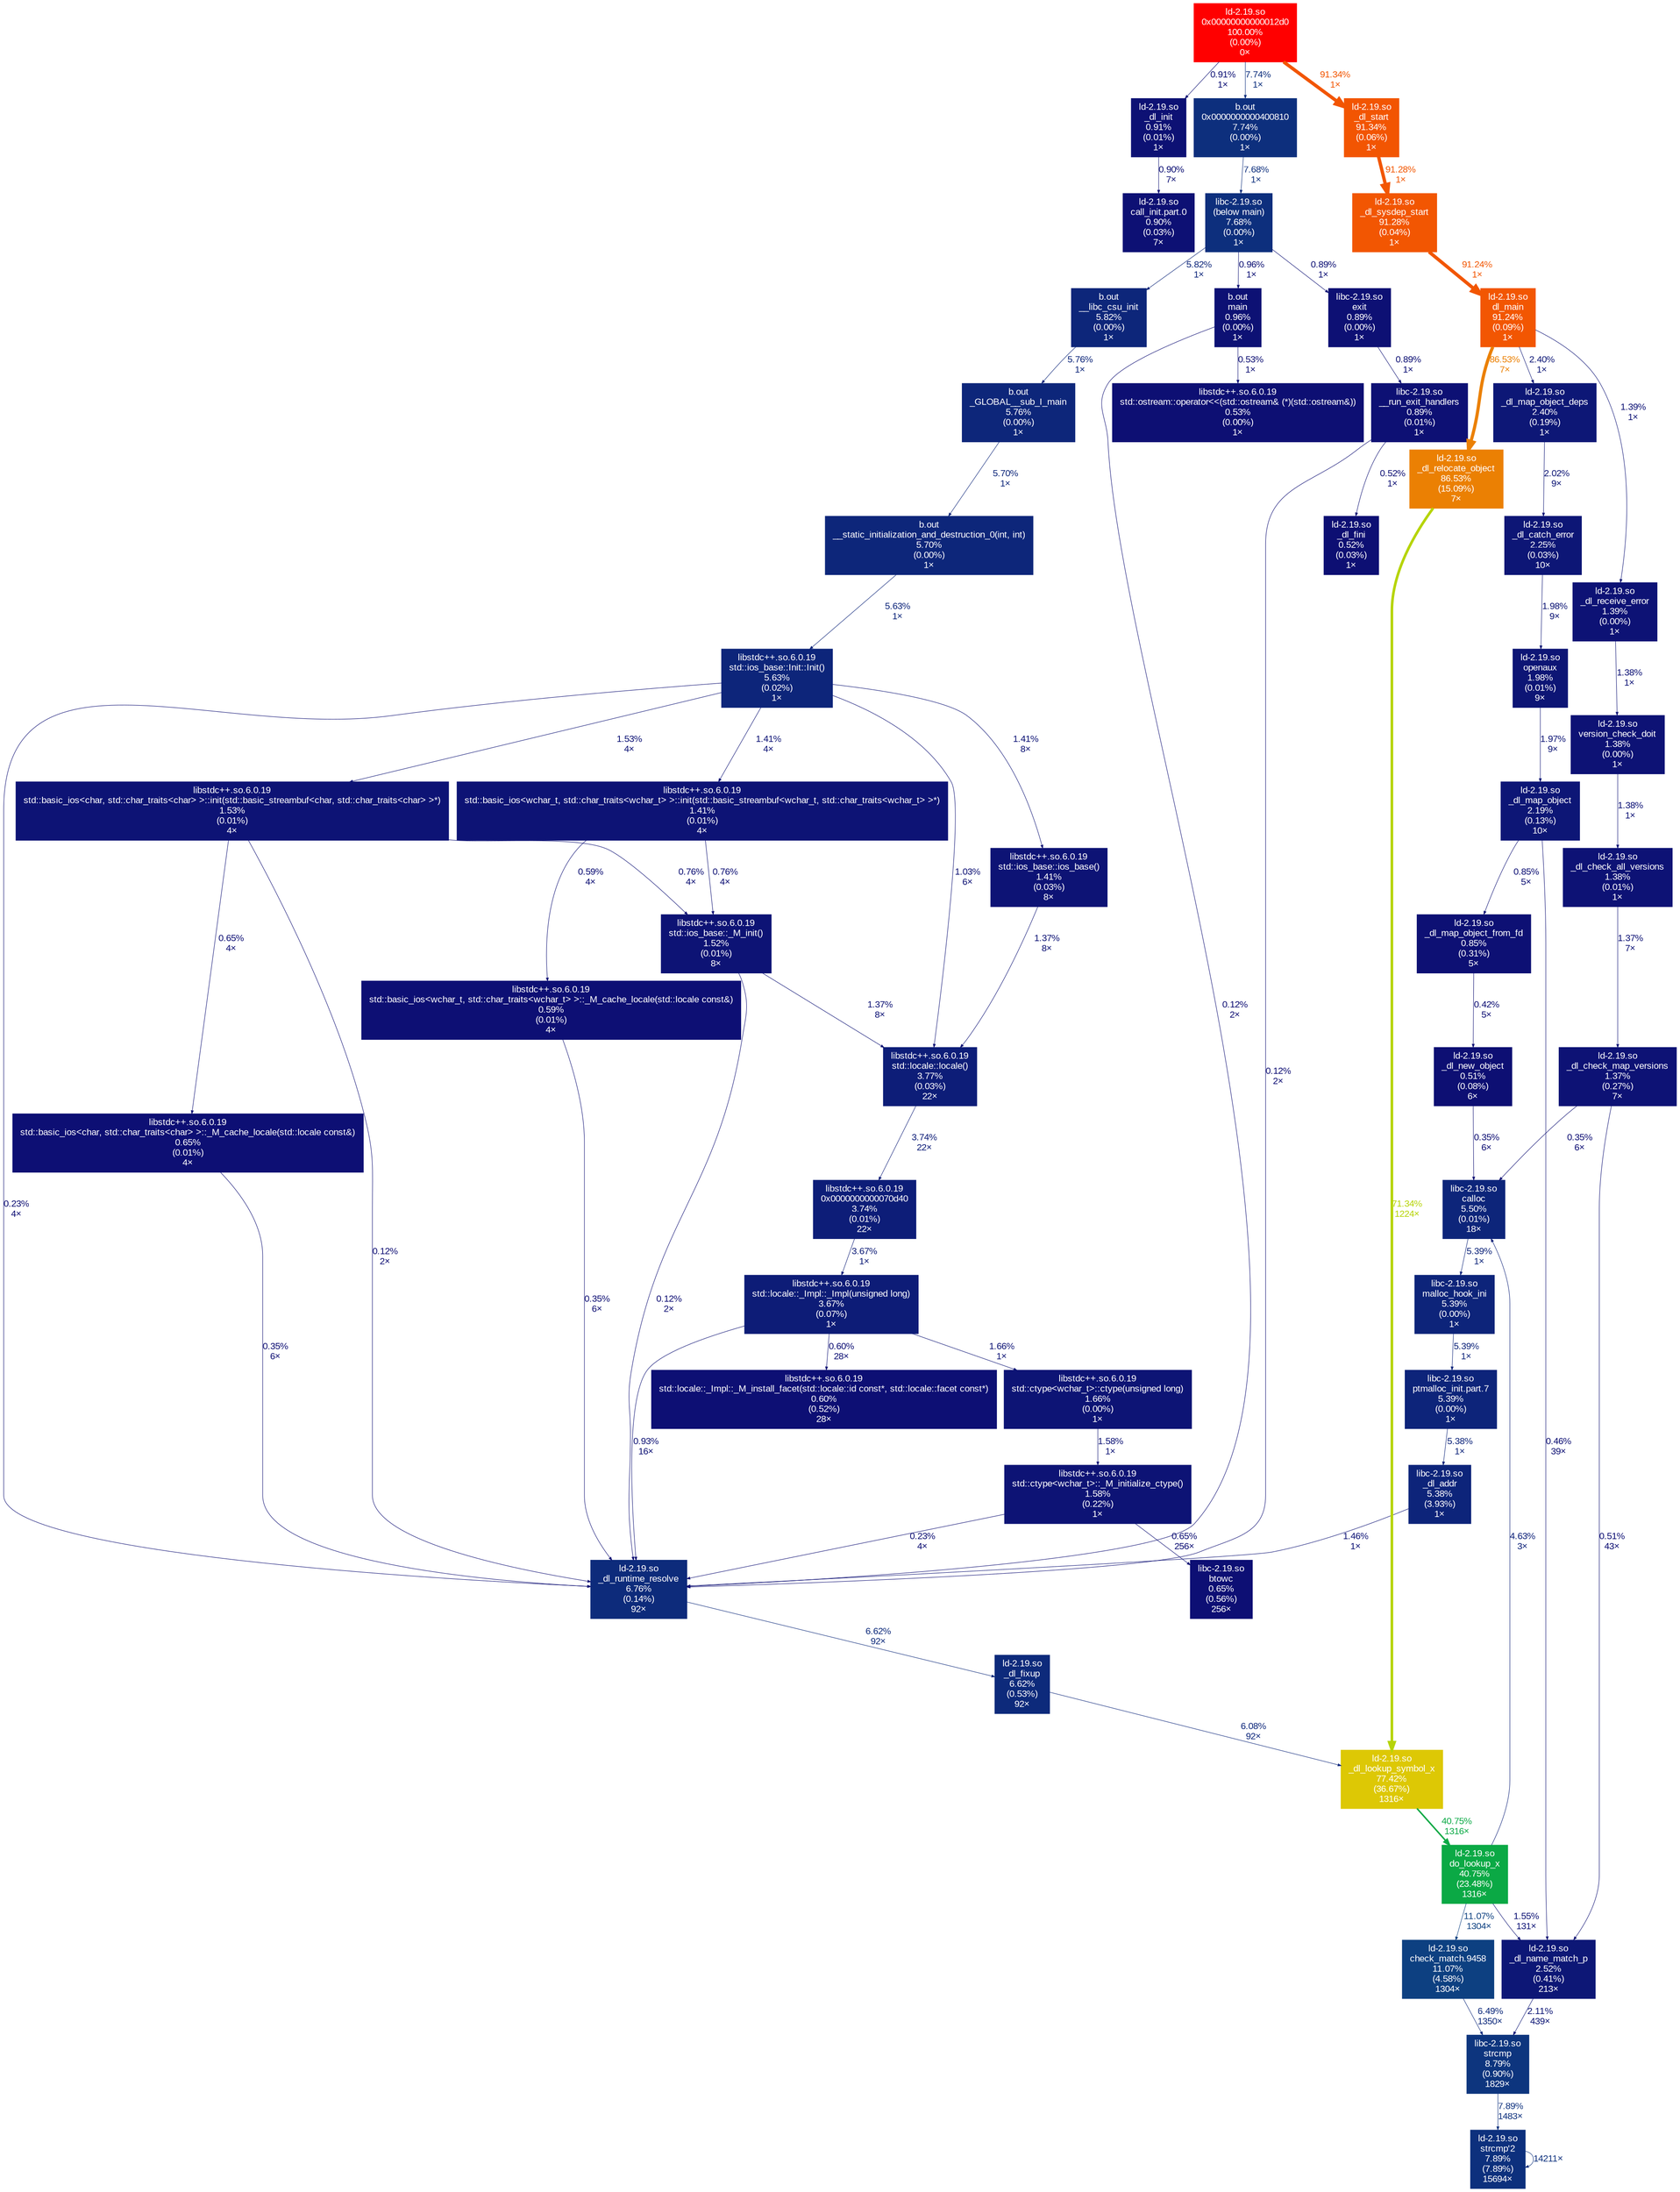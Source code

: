 digraph {
	graph [ranksep=0.25, fontname=Arial, nodesep=0.125];
	node [fontname=Arial, style=filled, height=0, width=0, shape=box, fontcolor=white];
	edge [fontname=Arial];
	"_dl_map_object" [color="#0d1676", fontcolor="#ffffff", fontsize="10.00", label="ld-2.19.so\n_dl_map_object\n2.19%\n(0.13%)\n10×"];
	"_dl_map_object" -> "_dl_name_match_p" [color="#0d0f73", label="0.46%\n39×", arrowsize="0.35", fontsize="10.00", fontcolor="#0d0f73", labeldistance="0.50", penwidth="0.50"];
	"_dl_map_object" -> "_dl_map_object_from_fd" [color="#0d1074", label="0.85%\n5×", arrowsize="0.35", fontsize="10.00", fontcolor="#0d1074", labeldistance="0.50", penwidth="0.50"];
	"_dl_check_map_versions" [color="#0d1275", fontcolor="#ffffff", fontsize="10.00", label="ld-2.19.so\n_dl_check_map_versions\n1.37%\n(0.27%)\n7×"];
	"_dl_check_map_versions" -> "_dl_name_match_p" [color="#0d0f73", label="0.51%\n43×", arrowsize="0.35", fontsize="10.00", fontcolor="#0d0f73", labeldistance="0.50", penwidth="0.50"];
	"_dl_check_map_versions" -> calloc [color="#0d0e73", label="0.35%\n6×", arrowsize="0.35", fontsize="10.00", fontcolor="#0d0e73", labeldistance="0.50", penwidth="0.50"];
	btowc [color="#0d0f74", fontcolor="#ffffff", fontsize="10.00", label="libc-2.19.so\nbtowc\n0.65%\n(0.56%)\n256×"];
	"_dl_runtime_resolve" [color="#0d2b7b", fontcolor="#ffffff", fontsize="10.00", label="ld-2.19.so\n_dl_runtime_resolve\n6.76%\n(0.14%)\n92×"];
	"_dl_runtime_resolve" -> "_dl_fixup" [color="#0d2a7b", label="6.62%\n92×", arrowsize="0.35", fontsize="10.00", fontcolor="#0d2a7b", labeldistance="0.50", penwidth="0.50"];
	"std::basic_ios<char, std::char_traits<char> >::init(std::basic_streambuf<char, std::char_traits<char> >*)" [color="#0d1375", fontcolor="#ffffff", fontsize="10.00", label="libstdc++.so.6.0.19\nstd::basic_ios<char, std::char_traits<char> >::init(std::basic_streambuf<char, std::char_traits<char> >*)\n1.53%\n(0.01%)\n4×"];
	"std::basic_ios<char, std::char_traits<char> >::init(std::basic_streambuf<char, std::char_traits<char> >*)" -> "std::ios_base::_M_init()" [color="#0d1074", label="0.76%\n4×", arrowsize="0.35", fontsize="10.00", fontcolor="#0d1074", labeldistance="0.50", penwidth="0.50"];
	"std::basic_ios<char, std::char_traits<char> >::init(std::basic_streambuf<char, std::char_traits<char> >*)" -> "std::basic_ios<char, std::char_traits<char> >::_M_cache_locale(std::locale const&)" [color="#0d0f74", label="0.65%\n4×", arrowsize="0.35", fontsize="10.00", fontcolor="#0d0f74", labeldistance="0.50", penwidth="0.50"];
	"std::basic_ios<char, std::char_traits<char> >::init(std::basic_streambuf<char, std::char_traits<char> >*)" -> "_dl_runtime_resolve" [color="#0d0d73", label="0.12%\n2×", arrowsize="0.35", fontsize="10.00", fontcolor="#0d0d73", labeldistance="0.50", penwidth="0.50"];
	"std::basic_ios<wchar_t, std::char_traits<wchar_t> >::init(std::basic_streambuf<wchar_t, std::char_traits<wchar_t> >*)" [color="#0d1375", fontcolor="#ffffff", fontsize="10.00", label="libstdc++.so.6.0.19\nstd::basic_ios<wchar_t, std::char_traits<wchar_t> >::init(std::basic_streambuf<wchar_t, std::char_traits<wchar_t> >*)\n1.41%\n(0.01%)\n4×"];
	"std::basic_ios<wchar_t, std::char_traits<wchar_t> >::init(std::basic_streambuf<wchar_t, std::char_traits<wchar_t> >*)" -> "std::ios_base::_M_init()" [color="#0d1074", label="0.76%\n4×", arrowsize="0.35", fontsize="10.00", fontcolor="#0d1074", labeldistance="0.50", penwidth="0.50"];
	"std::basic_ios<wchar_t, std::char_traits<wchar_t> >::init(std::basic_streambuf<wchar_t, std::char_traits<wchar_t> >*)" -> "std::basic_ios<wchar_t, std::char_traits<wchar_t> >::_M_cache_locale(std::locale const&)" [color="#0d0f74", label="0.59%\n4×", arrowsize="0.35", fontsize="10.00", fontcolor="#0d0f74", labeldistance="0.50", penwidth="0.50"];
	"malloc_hook_ini" [color="#0d247a", fontcolor="#ffffff", fontsize="10.00", label="libc-2.19.so\nmalloc_hook_ini\n5.39%\n(0.00%)\n1×"];
	"malloc_hook_ini" -> "ptmalloc_init.part.7" [color="#0d247a", label="5.39%\n1×", arrowsize="0.35", fontsize="10.00", fontcolor="#0d247a", labeldistance="0.50", penwidth="0.50"];
	"_dl_addr" [color="#0d247a", fontcolor="#ffffff", fontsize="10.00", label="libc-2.19.so\n_dl_addr\n5.38%\n(3.93%)\n1×"];
	"_dl_addr" -> "_dl_runtime_resolve" [color="#0d1375", label="1.46%\n1×", arrowsize="0.35", fontsize="10.00", fontcolor="#0d1375", labeldistance="0.50", penwidth="0.50"];
	"do_lookup_x" [color="#0ba945", fontcolor="#ffffff", fontsize="10.00", label="ld-2.19.so\ndo_lookup_x\n40.75%\n(23.48%)\n1316×"];
	"do_lookup_x" -> "_dl_name_match_p" [color="#0d1375", label="1.55%\n131×", arrowsize="0.35", fontsize="10.00", fontcolor="#0d1375", labeldistance="0.50", penwidth="0.50"];
	"do_lookup_x" -> "check_match.9458" [color="#0d4081", label="11.07%\n1304×", arrowsize="0.35", fontsize="10.00", fontcolor="#0d4081", labeldistance="0.50", penwidth="0.50"];
	"do_lookup_x" -> calloc [color="#0d2179", label="4.63%\n3×", arrowsize="0.35", fontsize="10.00", fontcolor="#0d2179", labeldistance="0.50", penwidth="0.50"];
	"std::basic_ios<wchar_t, std::char_traits<wchar_t> >::_M_cache_locale(std::locale const&)" [color="#0d0f74", fontcolor="#ffffff", fontsize="10.00", label="libstdc++.so.6.0.19\nstd::basic_ios<wchar_t, std::char_traits<wchar_t> >::_M_cache_locale(std::locale const&)\n0.59%\n(0.01%)\n4×"];
	"std::basic_ios<wchar_t, std::char_traits<wchar_t> >::_M_cache_locale(std::locale const&)" -> "_dl_runtime_resolve" [color="#0d0e73", label="0.35%\n6×", arrowsize="0.35", fontsize="10.00", fontcolor="#0d0e73", labeldistance="0.50", penwidth="0.50"];
	"_dl_relocate_object" [color="#eb8003", fontcolor="#ffffff", fontsize="10.00", label="ld-2.19.so\n_dl_relocate_object\n86.53%\n(15.09%)\n7×"];
	"_dl_relocate_object" -> "_dl_lookup_symbol_x" [color="#b6d406", label="71.34%\n1224×", arrowsize="0.84", fontsize="10.00", fontcolor="#b6d406", labeldistance="2.85", penwidth="2.85"];
	"std::ios_base::_M_init()" [color="#0d1375", fontcolor="#ffffff", fontsize="10.00", label="libstdc++.so.6.0.19\nstd::ios_base::_M_init()\n1.52%\n(0.01%)\n8×"];
	"std::ios_base::_M_init()" -> "_dl_runtime_resolve" [color="#0d0d73", label="0.12%\n2×", arrowsize="0.35", fontsize="10.00", fontcolor="#0d0d73", labeldistance="0.50", penwidth="0.50"];
	"std::ios_base::_M_init()" -> "std::locale::locale()" [color="#0d1275", label="1.37%\n8×", arrowsize="0.35", fontsize="10.00", fontcolor="#0d1275", labeldistance="0.50", penwidth="0.50"];
	strcmp [color="#0d357e", fontcolor="#ffffff", fontsize="10.00", label="libc-2.19.so\nstrcmp\n8.79%\n(0.90%)\n1829×"];
	strcmp -> "strcmp'2" [color="#0d307d", label="7.89%\n1483×", arrowsize="0.35", fontsize="10.00", fontcolor="#0d307d", labeldistance="0.50", penwidth="0.50"];
	"std::locale::locale()" [color="#0d1d78", fontcolor="#ffffff", fontsize="10.00", label="libstdc++.so.6.0.19\nstd::locale::locale()\n3.77%\n(0.03%)\n22×"];
	"std::locale::locale()" -> "0x0000000000070d40" [color="#0d1d78", label="3.74%\n22×", arrowsize="0.35", fontsize="10.00", fontcolor="#0d1d78", labeldistance="0.50", penwidth="0.50"];
	openaux [color="#0d1575", fontcolor="#ffffff", fontsize="10.00", label="ld-2.19.so\nopenaux\n1.98%\n(0.01%)\n9×"];
	openaux -> "_dl_map_object" [color="#0d1575", label="1.97%\n9×", arrowsize="0.35", fontsize="10.00", fontcolor="#0d1575", labeldistance="0.50", penwidth="0.50"];
	"std::locale::_Impl::_Impl(unsigned long)" [color="#0d1c77", fontcolor="#ffffff", fontsize="10.00", label="libstdc++.so.6.0.19\nstd::locale::_Impl::_Impl(unsigned long)\n3.67%\n(0.07%)\n1×"];
	"std::locale::_Impl::_Impl(unsigned long)" -> "std::ctype<wchar_t>::ctype(unsigned long)" [color="#0d1475", label="1.66%\n1×", arrowsize="0.35", fontsize="10.00", fontcolor="#0d1475", labeldistance="0.50", penwidth="0.50"];
	"std::locale::_Impl::_Impl(unsigned long)" -> "std::locale::_Impl::_M_install_facet(std::locale::id const*, std::locale::facet const*)" [color="#0d0f74", label="0.60%\n28×", arrowsize="0.35", fontsize="10.00", fontcolor="#0d0f74", labeldistance="0.50", penwidth="0.50"];
	"std::locale::_Impl::_Impl(unsigned long)" -> "_dl_runtime_resolve" [color="#0d1174", label="0.93%\n16×", arrowsize="0.35", fontsize="10.00", fontcolor="#0d1174", labeldistance="0.50", penwidth="0.50"];
	"_dl_name_match_p" [color="#0d1776", fontcolor="#ffffff", fontsize="10.00", label="ld-2.19.so\n_dl_name_match_p\n2.52%\n(0.41%)\n213×"];
	"_dl_name_match_p" -> strcmp [color="#0d1675", label="2.11%\n439×", arrowsize="0.35", fontsize="10.00", fontcolor="#0d1675", labeldistance="0.50", penwidth="0.50"];
	"_dl_init" [color="#0d1174", fontcolor="#ffffff", fontsize="10.00", label="ld-2.19.so\n_dl_init\n0.91%\n(0.01%)\n1×"];
	"_dl_init" -> "call_init.part.0" [color="#0d1074", label="0.90%\n7×", arrowsize="0.35", fontsize="10.00", fontcolor="#0d1074", labeldistance="0.50", penwidth="0.50"];
	"_dl_lookup_symbol_x" [color="#ddc805", fontcolor="#ffffff", fontsize="10.00", label="ld-2.19.so\n_dl_lookup_symbol_x\n77.42%\n(36.67%)\n1316×"];
	"_dl_lookup_symbol_x" -> "do_lookup_x" [color="#0ba945", label="40.75%\n1316×", arrowsize="0.64", fontsize="10.00", fontcolor="#0ba945", labeldistance="1.63", penwidth="1.63"];
	"_dl_catch_error" [color="#0d1676", fontcolor="#ffffff", fontsize="10.00", label="ld-2.19.so\n_dl_catch_error\n2.25%\n(0.03%)\n10×"];
	"_dl_catch_error" -> openaux [color="#0d1575", label="1.98%\n9×", arrowsize="0.35", fontsize="10.00", fontcolor="#0d1575", labeldistance="0.50", penwidth="0.50"];
	"ptmalloc_init.part.7" [color="#0d247a", fontcolor="#ffffff", fontsize="10.00", label="libc-2.19.so\nptmalloc_init.part.7\n5.39%\n(0.00%)\n1×"];
	"ptmalloc_init.part.7" -> "_dl_addr" [color="#0d247a", label="5.38%\n1×", arrowsize="0.35", fontsize="10.00", fontcolor="#0d247a", labeldistance="0.50", penwidth="0.50"];
	"_dl_start" [color="#f25502", fontcolor="#ffffff", fontsize="10.00", label="ld-2.19.so\n_dl_start\n91.34%\n(0.06%)\n1×"];
	"_dl_start" -> "_dl_sysdep_start" [color="#f25602", label="91.28%\n1×", arrowsize="0.96", fontsize="10.00", fontcolor="#f25602", labeldistance="3.65", penwidth="3.65"];
	exit [color="#0d1074", fontcolor="#ffffff", fontsize="10.00", label="libc-2.19.so\nexit\n0.89%\n(0.00%)\n1×"];
	exit -> "__run_exit_handlers" [color="#0d1074", label="0.89%\n1×", arrowsize="0.35", fontsize="10.00", fontcolor="#0d1074", labeldistance="0.50", penwidth="0.50"];
	"_dl_map_object_deps" [color="#0d1776", fontcolor="#ffffff", fontsize="10.00", label="ld-2.19.so\n_dl_map_object_deps\n2.40%\n(0.19%)\n1×"];
	"_dl_map_object_deps" -> "_dl_catch_error" [color="#0d1575", label="2.02%\n9×", arrowsize="0.35", fontsize="10.00", fontcolor="#0d1575", labeldistance="0.50", penwidth="0.50"];
	"(below main)" [color="#0d2f7d", fontcolor="#ffffff", fontsize="10.00", label="libc-2.19.so\n(below main)\n7.68%\n(0.00%)\n1×"];
	"(below main)" -> main [color="#0d1174", label="0.96%\n1×", arrowsize="0.35", fontsize="10.00", fontcolor="#0d1174", labeldistance="0.50", penwidth="0.50"];
	"(below main)" -> exit [color="#0d1074", label="0.89%\n1×", arrowsize="0.35", fontsize="10.00", fontcolor="#0d1074", labeldistance="0.50", penwidth="0.50"];
	"(below main)" -> "__libc_csu_init" [color="#0d267a", label="5.82%\n1×", arrowsize="0.35", fontsize="10.00", fontcolor="#0d267a", labeldistance="0.50", penwidth="0.50"];
	"std::locale::_Impl::_M_install_facet(std::locale::id const*, std::locale::facet const*)" [color="#0d0f74", fontcolor="#ffffff", fontsize="10.00", label="libstdc++.so.6.0.19\nstd::locale::_Impl::_M_install_facet(std::locale::id const*, std::locale::facet const*)\n0.60%\n(0.52%)\n28×"];
	"std::basic_ios<char, std::char_traits<char> >::_M_cache_locale(std::locale const&)" [color="#0d0f74", fontcolor="#ffffff", fontsize="10.00", label="libstdc++.so.6.0.19\nstd::basic_ios<char, std::char_traits<char> >::_M_cache_locale(std::locale const&)\n0.65%\n(0.01%)\n4×"];
	"std::basic_ios<char, std::char_traits<char> >::_M_cache_locale(std::locale const&)" -> "_dl_runtime_resolve" [color="#0d0e73", label="0.35%\n6×", arrowsize="0.35", fontsize="10.00", fontcolor="#0d0e73", labeldistance="0.50", penwidth="0.50"];
	"_dl_fixup" [color="#0d2a7b", fontcolor="#ffffff", fontsize="10.00", label="ld-2.19.so\n_dl_fixup\n6.62%\n(0.53%)\n92×"];
	"_dl_fixup" -> "_dl_lookup_symbol_x" [color="#0d277b", label="6.08%\n92×", arrowsize="0.35", fontsize="10.00", fontcolor="#0d277b", labeldistance="0.50", penwidth="0.50"];
	"0x0000000000070d40" [color="#0d1d78", fontcolor="#ffffff", fontsize="10.00", label="libstdc++.so.6.0.19\n0x0000000000070d40\n3.74%\n(0.01%)\n22×"];
	"0x0000000000070d40" -> "std::locale::_Impl::_Impl(unsigned long)" [color="#0d1c77", label="3.67%\n1×", arrowsize="0.35", fontsize="10.00", fontcolor="#0d1c77", labeldistance="0.50", penwidth="0.50"];
	"__run_exit_handlers" [color="#0d1074", fontcolor="#ffffff", fontsize="10.00", label="libc-2.19.so\n__run_exit_handlers\n0.89%\n(0.01%)\n1×"];
	"__run_exit_handlers" -> "_dl_runtime_resolve" [color="#0d0d73", label="0.12%\n2×", arrowsize="0.35", fontsize="10.00", fontcolor="#0d0d73", labeldistance="0.50", penwidth="0.50"];
	"__run_exit_handlers" -> "_dl_fini" [color="#0d0f73", label="0.52%\n1×", arrowsize="0.35", fontsize="10.00", fontcolor="#0d0f73", labeldistance="0.50", penwidth="0.50"];
	"std::ctype<wchar_t>::_M_initialize_ctype()" [color="#0d1375", fontcolor="#ffffff", fontsize="10.00", label="libstdc++.so.6.0.19\nstd::ctype<wchar_t>::_M_initialize_ctype()\n1.58%\n(0.22%)\n1×"];
	"std::ctype<wchar_t>::_M_initialize_ctype()" -> btowc [color="#0d0f74", label="0.65%\n256×", arrowsize="0.35", fontsize="10.00", fontcolor="#0d0f74", labeldistance="0.50", penwidth="0.50"];
	"std::ctype<wchar_t>::_M_initialize_ctype()" -> "_dl_runtime_resolve" [color="#0d0e73", label="0.23%\n4×", arrowsize="0.35", fontsize="10.00", fontcolor="#0d0e73", labeldistance="0.50", penwidth="0.50"];
	"_GLOBAL__sub_I_main" [color="#0d267a", fontcolor="#ffffff", fontsize="10.00", label="b.out\n_GLOBAL__sub_I_main\n5.76%\n(0.00%)\n1×"];
	"_GLOBAL__sub_I_main" -> "__static_initialization_and_destruction_0(int, int)" [color="#0d267a", label="5.70%\n1×", arrowsize="0.35", fontsize="10.00", fontcolor="#0d267a", labeldistance="0.50", penwidth="0.50"];
	"_dl_receive_error" [color="#0d1275", fontcolor="#ffffff", fontsize="10.00", label="ld-2.19.so\n_dl_receive_error\n1.39%\n(0.00%)\n1×"];
	"_dl_receive_error" -> "version_check_doit" [color="#0d1275", label="1.38%\n1×", arrowsize="0.35", fontsize="10.00", fontcolor="#0d1275", labeldistance="0.50", penwidth="0.50"];
	"_dl_fini" [color="#0d0f73", fontcolor="#ffffff", fontsize="10.00", label="ld-2.19.so\n_dl_fini\n0.52%\n(0.03%)\n1×"];
	"_dl_new_object" [color="#0d0f73", fontcolor="#ffffff", fontsize="10.00", label="ld-2.19.so\n_dl_new_object\n0.51%\n(0.08%)\n6×"];
	"_dl_new_object" -> calloc [color="#0d0e73", label="0.35%\n6×", arrowsize="0.35", fontsize="10.00", fontcolor="#0d0e73", labeldistance="0.50", penwidth="0.50"];
	"call_init.part.0" [color="#0d1074", fontcolor="#ffffff", fontsize="10.00", label="ld-2.19.so\ncall_init.part.0\n0.90%\n(0.03%)\n7×"];
	"0x00000000000012d0" [color="#ff0000", fontcolor="#ffffff", fontsize="10.00", label="ld-2.19.so\n0x00000000000012d0\n100.00%\n(0.00%)\n0×"];
	"0x00000000000012d0" -> "_dl_start" [color="#f25502", label="91.34%\n1×", arrowsize="0.96", fontsize="10.00", fontcolor="#f25502", labeldistance="3.65", penwidth="3.65"];
	"0x00000000000012d0" -> "_dl_init" [color="#0d1174", label="0.91%\n1×", arrowsize="0.35", fontsize="10.00", fontcolor="#0d1174", labeldistance="0.50", penwidth="0.50"];
	"0x00000000000012d0" -> "0x0000000000400810" [color="#0d2f7d", label="7.74%\n1×", arrowsize="0.35", fontsize="10.00", fontcolor="#0d2f7d", labeldistance="0.50", penwidth="0.50"];
	"check_match.9458" [color="#0d4081", fontcolor="#ffffff", fontsize="10.00", label="ld-2.19.so\ncheck_match.9458\n11.07%\n(4.58%)\n1304×"];
	"check_match.9458" -> strcmp [color="#0d297b", label="6.49%\n1350×", arrowsize="0.35", fontsize="10.00", fontcolor="#0d297b", labeldistance="0.50", penwidth="0.50"];
	"_dl_map_object_from_fd" [color="#0d1074", fontcolor="#ffffff", fontsize="10.00", label="ld-2.19.so\n_dl_map_object_from_fd\n0.85%\n(0.31%)\n5×"];
	"_dl_map_object_from_fd" -> "_dl_new_object" [color="#0d0e73", label="0.42%\n5×", arrowsize="0.35", fontsize="10.00", fontcolor="#0d0e73", labeldistance="0.50", penwidth="0.50"];
	main [color="#0d1174", fontcolor="#ffffff", fontsize="10.00", label="b.out\nmain\n0.96%\n(0.00%)\n1×"];
	main -> "_dl_runtime_resolve" [color="#0d0d73", label="0.12%\n2×", arrowsize="0.35", fontsize="10.00", fontcolor="#0d0d73", labeldistance="0.50", penwidth="0.50"];
	main -> "std::ostream::operator<<(std::ostream& (*)(std::ostream&))" [color="#0d0f73", label="0.53%\n1×", arrowsize="0.35", fontsize="10.00", fontcolor="#0d0f73", labeldistance="0.50", penwidth="0.50"];
	"std::ctype<wchar_t>::ctype(unsigned long)" [color="#0d1475", fontcolor="#ffffff", fontsize="10.00", label="libstdc++.so.6.0.19\nstd::ctype<wchar_t>::ctype(unsigned long)\n1.66%\n(0.00%)\n1×"];
	"std::ctype<wchar_t>::ctype(unsigned long)" -> "std::ctype<wchar_t>::_M_initialize_ctype()" [color="#0d1375", label="1.58%\n1×", arrowsize="0.35", fontsize="10.00", fontcolor="#0d1375", labeldistance="0.50", penwidth="0.50"];
	"std::ios_base::Init::Init()" [color="#0d257a", fontcolor="#ffffff", fontsize="10.00", label="libstdc++.so.6.0.19\nstd::ios_base::Init::Init()\n5.63%\n(0.02%)\n1×"];
	"std::ios_base::Init::Init()" -> "std::basic_ios<wchar_t, std::char_traits<wchar_t> >::init(std::basic_streambuf<wchar_t, std::char_traits<wchar_t> >*)" [color="#0d1375", label="1.41%\n4×", arrowsize="0.35", fontsize="10.00", fontcolor="#0d1375", labeldistance="0.50", penwidth="0.50"];
	"std::ios_base::Init::Init()" -> "std::basic_ios<char, std::char_traits<char> >::init(std::basic_streambuf<char, std::char_traits<char> >*)" [color="#0d1375", label="1.53%\n4×", arrowsize="0.35", fontsize="10.00", fontcolor="#0d1375", labeldistance="0.50", penwidth="0.50"];
	"std::ios_base::Init::Init()" -> "std::locale::locale()" [color="#0d1174", label="1.03%\n6×", arrowsize="0.35", fontsize="10.00", fontcolor="#0d1174", labeldistance="0.50", penwidth="0.50"];
	"std::ios_base::Init::Init()" -> "_dl_runtime_resolve" [color="#0d0e73", label="0.23%\n4×", arrowsize="0.35", fontsize="10.00", fontcolor="#0d0e73", labeldistance="0.50", penwidth="0.50"];
	"std::ios_base::Init::Init()" -> "std::ios_base::ios_base()" [color="#0d1375", label="1.41%\n8×", arrowsize="0.35", fontsize="10.00", fontcolor="#0d1375", labeldistance="0.50", penwidth="0.50"];
	"0x0000000000400810" [color="#0d2f7d", fontcolor="#ffffff", fontsize="10.00", label="b.out\n0x0000000000400810\n7.74%\n(0.00%)\n1×"];
	"0x0000000000400810" -> "(below main)" [color="#0d2f7d", label="7.68%\n1×", arrowsize="0.35", fontsize="10.00", fontcolor="#0d2f7d", labeldistance="0.50", penwidth="0.50"];
	"_dl_sysdep_start" [color="#f25602", fontcolor="#ffffff", fontsize="10.00", label="ld-2.19.so\n_dl_sysdep_start\n91.28%\n(0.04%)\n1×"];
	"_dl_sysdep_start" -> "dl_main" [color="#f25602", label="91.24%\n1×", arrowsize="0.96", fontsize="10.00", fontcolor="#f25602", labeldistance="3.65", penwidth="3.65"];
	"__libc_csu_init" [color="#0d267a", fontcolor="#ffffff", fontsize="10.00", label="b.out\n__libc_csu_init\n5.82%\n(0.00%)\n1×"];
	"__libc_csu_init" -> "_GLOBAL__sub_I_main" [color="#0d267a", label="5.76%\n1×", arrowsize="0.35", fontsize="10.00", fontcolor="#0d267a", labeldistance="0.50", penwidth="0.50"];
	"_dl_check_all_versions" [color="#0d1275", fontcolor="#ffffff", fontsize="10.00", label="ld-2.19.so\n_dl_check_all_versions\n1.38%\n(0.01%)\n1×"];
	"_dl_check_all_versions" -> "_dl_check_map_versions" [color="#0d1275", label="1.37%\n7×", arrowsize="0.35", fontsize="10.00", fontcolor="#0d1275", labeldistance="0.50", penwidth="0.50"];
	"std::ostream::operator<<(std::ostream& (*)(std::ostream&))" [color="#0d0f73", fontcolor="#ffffff", fontsize="10.00", label="libstdc++.so.6.0.19\nstd::ostream::operator<<(std::ostream& (*)(std::ostream&))\n0.53%\n(0.00%)\n1×"];
	"dl_main" [color="#f25602", fontcolor="#ffffff", fontsize="10.00", label="ld-2.19.so\ndl_main\n91.24%\n(0.09%)\n1×"];
	"dl_main" -> "_dl_receive_error" [color="#0d1275", label="1.39%\n1×", arrowsize="0.35", fontsize="10.00", fontcolor="#0d1275", labeldistance="0.50", penwidth="0.50"];
	"dl_main" -> "_dl_map_object_deps" [color="#0d1776", label="2.40%\n1×", arrowsize="0.35", fontsize="10.00", fontcolor="#0d1776", labeldistance="0.50", penwidth="0.50"];
	"dl_main" -> "_dl_relocate_object" [color="#eb8003", label="86.53%\n7×", arrowsize="0.93", fontsize="10.00", fontcolor="#eb8003", labeldistance="3.46", penwidth="3.46"];
	"std::ios_base::ios_base()" [color="#0d1375", fontcolor="#ffffff", fontsize="10.00", label="libstdc++.so.6.0.19\nstd::ios_base::ios_base()\n1.41%\n(0.03%)\n8×"];
	"std::ios_base::ios_base()" -> "std::locale::locale()" [color="#0d1275", label="1.37%\n8×", arrowsize="0.35", fontsize="10.00", fontcolor="#0d1275", labeldistance="0.50", penwidth="0.50"];
	"version_check_doit" [color="#0d1275", fontcolor="#ffffff", fontsize="10.00", label="ld-2.19.so\nversion_check_doit\n1.38%\n(0.00%)\n1×"];
	"version_check_doit" -> "_dl_check_all_versions" [color="#0d1275", label="1.38%\n1×", arrowsize="0.35", fontsize="10.00", fontcolor="#0d1275", labeldistance="0.50", penwidth="0.50"];
	calloc [color="#0d257a", fontcolor="#ffffff", fontsize="10.00", label="libc-2.19.so\ncalloc\n5.50%\n(0.01%)\n18×"];
	calloc -> "malloc_hook_ini" [color="#0d247a", label="5.39%\n1×", arrowsize="0.35", fontsize="10.00", fontcolor="#0d247a", labeldistance="0.50", penwidth="0.50"];
	"__static_initialization_and_destruction_0(int, int)" [color="#0d267a", fontcolor="#ffffff", fontsize="10.00", label="b.out\n__static_initialization_and_destruction_0(int, int)\n5.70%\n(0.00%)\n1×"];
	"__static_initialization_and_destruction_0(int, int)" -> "std::ios_base::Init::Init()" [color="#0d257a", label="5.63%\n1×", arrowsize="0.35", fontsize="10.00", fontcolor="#0d257a", labeldistance="0.50", penwidth="0.50"];
	"strcmp'2" [color="#0d307d", fontcolor="#ffffff", fontsize="10.00", label="ld-2.19.so\nstrcmp'2\n7.89%\n(7.89%)\n15694×"];
	"strcmp'2" -> "strcmp'2" [color="#0d307d", label="14211×", arrowsize="0.35", fontsize="10.00", fontcolor="#0d307d", labeldistance="0.50", penwidth="0.50"];
}
